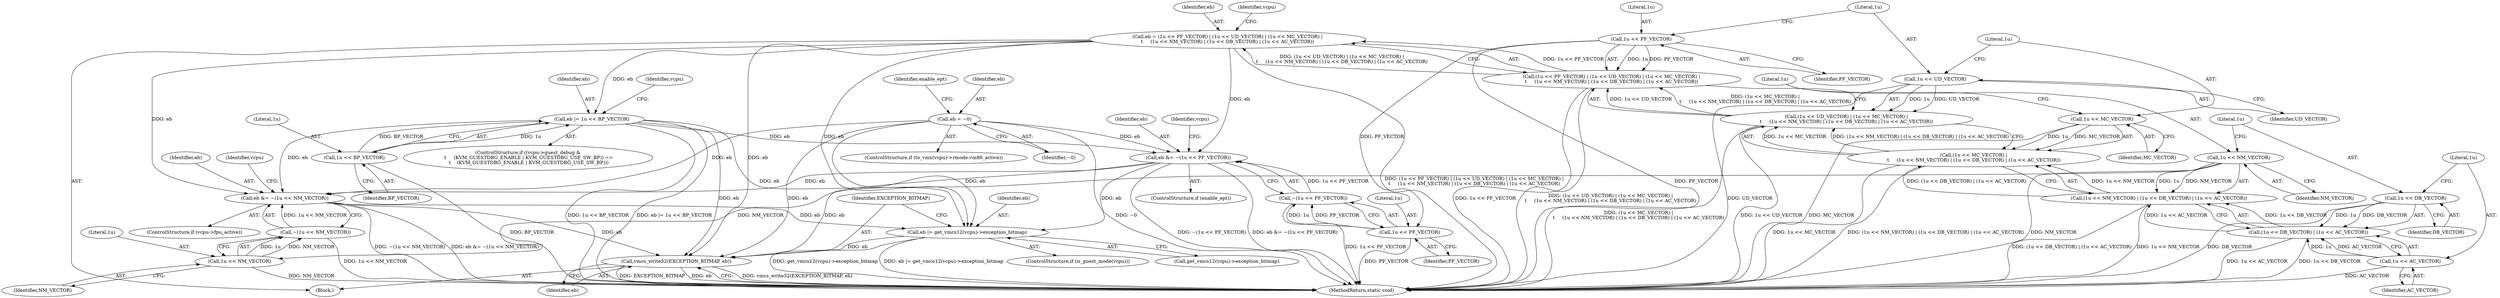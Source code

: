digraph "0_linux_54a20552e1eae07aa240fa370a0293e006b5faed_1@API" {
"1000185" [label="(Call,vmcs_write32(EXCEPTION_BITMAP, eb))"];
"1000106" [label="(Call,eb = (1u << PF_VECTOR) | (1u << UD_VECTOR) | (1u << MC_VECTOR) |\n\t     (1u << NM_VECTOR) | (1u << DB_VECTOR) | (1u << AC_VECTOR))"];
"1000108" [label="(Call,(1u << PF_VECTOR) | (1u << UD_VECTOR) | (1u << MC_VECTOR) |\n\t     (1u << NM_VECTOR) | (1u << DB_VECTOR) | (1u << AC_VECTOR))"];
"1000109" [label="(Call,1u << PF_VECTOR)"];
"1000112" [label="(Call,(1u << UD_VECTOR) | (1u << MC_VECTOR) |\n\t     (1u << NM_VECTOR) | (1u << DB_VECTOR) | (1u << AC_VECTOR))"];
"1000113" [label="(Call,1u << UD_VECTOR)"];
"1000116" [label="(Call,(1u << MC_VECTOR) |\n\t     (1u << NM_VECTOR) | (1u << DB_VECTOR) | (1u << AC_VECTOR))"];
"1000117" [label="(Call,1u << MC_VECTOR)"];
"1000120" [label="(Call,(1u << NM_VECTOR) | (1u << DB_VECTOR) | (1u << AC_VECTOR))"];
"1000121" [label="(Call,1u << NM_VECTOR)"];
"1000124" [label="(Call,(1u << DB_VECTOR) | (1u << AC_VECTOR))"];
"1000125" [label="(Call,1u << DB_VECTOR)"];
"1000128" [label="(Call,1u << AC_VECTOR)"];
"1000143" [label="(Call,eb |= 1u << BP_VECTOR)"];
"1000145" [label="(Call,1u << BP_VECTOR)"];
"1000179" [label="(Call,eb |= get_vmcs12(vcpu)->exception_bitmap)"];
"1000170" [label="(Call,eb &= ~(1u << NM_VECTOR))"];
"1000155" [label="(Call,eb = ~0)"];
"1000160" [label="(Call,eb &= ~(1u << PF_VECTOR))"];
"1000162" [label="(Call,~(1u << PF_VECTOR))"];
"1000163" [label="(Call,1u << PF_VECTOR)"];
"1000172" [label="(Call,~(1u << NM_VECTOR))"];
"1000173" [label="(Call,1u << NM_VECTOR)"];
"1000116" [label="(Call,(1u << MC_VECTOR) |\n\t     (1u << NM_VECTOR) | (1u << DB_VECTOR) | (1u << AC_VECTOR))"];
"1000143" [label="(Call,eb |= 1u << BP_VECTOR)"];
"1000173" [label="(Call,1u << NM_VECTOR)"];
"1000161" [label="(Identifier,eb)"];
"1000124" [label="(Call,(1u << DB_VECTOR) | (1u << AC_VECTOR))"];
"1000156" [label="(Identifier,eb)"];
"1000114" [label="(Literal,1u)"];
"1000128" [label="(Call,1u << AC_VECTOR)"];
"1000168" [label="(Identifier,vcpu)"];
"1000186" [label="(Identifier,EXCEPTION_BITMAP)"];
"1000118" [label="(Literal,1u)"];
"1000123" [label="(Identifier,NM_VECTOR)"];
"1000155" [label="(Call,eb = ~0)"];
"1000125" [label="(Call,1u << DB_VECTOR)"];
"1000115" [label="(Identifier,UD_VECTOR)"];
"1000152" [label="(Identifier,vcpu)"];
"1000166" [label="(ControlStructure,if (vcpu->fpu_active))"];
"1000119" [label="(Identifier,MC_VECTOR)"];
"1000164" [label="(Literal,1u)"];
"1000174" [label="(Literal,1u)"];
"1000159" [label="(Identifier,enable_ept)"];
"1000120" [label="(Call,(1u << NM_VECTOR) | (1u << DB_VECTOR) | (1u << AC_VECTOR))"];
"1000110" [label="(Literal,1u)"];
"1000162" [label="(Call,~(1u << PF_VECTOR))"];
"1000187" [label="(Identifier,eb)"];
"1000129" [label="(Literal,1u)"];
"1000145" [label="(Call,1u << BP_VECTOR)"];
"1000171" [label="(Identifier,eb)"];
"1000157" [label="(Identifier,~0)"];
"1000108" [label="(Call,(1u << PF_VECTOR) | (1u << UD_VECTOR) | (1u << MC_VECTOR) |\n\t     (1u << NM_VECTOR) | (1u << DB_VECTOR) | (1u << AC_VECTOR))"];
"1000127" [label="(Identifier,DB_VECTOR)"];
"1000126" [label="(Literal,1u)"];
"1000130" [label="(Identifier,AC_VECTOR)"];
"1000144" [label="(Identifier,eb)"];
"1000178" [label="(Identifier,vcpu)"];
"1000117" [label="(Call,1u << MC_VECTOR)"];
"1000176" [label="(ControlStructure,if (is_guest_mode(vcpu)))"];
"1000107" [label="(Identifier,eb)"];
"1000170" [label="(Call,eb &= ~(1u << NM_VECTOR))"];
"1000135" [label="(Identifier,vcpu)"];
"1000146" [label="(Literal,1u)"];
"1000106" [label="(Call,eb = (1u << PF_VECTOR) | (1u << UD_VECTOR) | (1u << MC_VECTOR) |\n\t     (1u << NM_VECTOR) | (1u << DB_VECTOR) | (1u << AC_VECTOR))"];
"1000112" [label="(Call,(1u << UD_VECTOR) | (1u << MC_VECTOR) |\n\t     (1u << NM_VECTOR) | (1u << DB_VECTOR) | (1u << AC_VECTOR))"];
"1000111" [label="(Identifier,PF_VECTOR)"];
"1000121" [label="(Call,1u << NM_VECTOR)"];
"1000158" [label="(ControlStructure,if (enable_ept))"];
"1000175" [label="(Identifier,NM_VECTOR)"];
"1000148" [label="(ControlStructure,if (to_vmx(vcpu)->rmode.vm86_active))"];
"1000180" [label="(Identifier,eb)"];
"1000163" [label="(Call,1u << PF_VECTOR)"];
"1000113" [label="(Call,1u << UD_VECTOR)"];
"1000109" [label="(Call,1u << PF_VECTOR)"];
"1000122" [label="(Literal,1u)"];
"1000188" [label="(MethodReturn,static void)"];
"1000172" [label="(Call,~(1u << NM_VECTOR))"];
"1000160" [label="(Call,eb &= ~(1u << PF_VECTOR))"];
"1000179" [label="(Call,eb |= get_vmcs12(vcpu)->exception_bitmap)"];
"1000147" [label="(Identifier,BP_VECTOR)"];
"1000181" [label="(Call,get_vmcs12(vcpu)->exception_bitmap)"];
"1000131" [label="(ControlStructure,if ((vcpu->guest_debug &\n \t     (KVM_GUESTDBG_ENABLE | KVM_GUESTDBG_USE_SW_BP)) ==\n \t    (KVM_GUESTDBG_ENABLE | KVM_GUESTDBG_USE_SW_BP)))"];
"1000104" [label="(Block,)"];
"1000185" [label="(Call,vmcs_write32(EXCEPTION_BITMAP, eb))"];
"1000165" [label="(Identifier,PF_VECTOR)"];
"1000185" -> "1000104"  [label="AST: "];
"1000185" -> "1000187"  [label="CFG: "];
"1000186" -> "1000185"  [label="AST: "];
"1000187" -> "1000185"  [label="AST: "];
"1000188" -> "1000185"  [label="CFG: "];
"1000185" -> "1000188"  [label="DDG: vmcs_write32(EXCEPTION_BITMAP, eb)"];
"1000185" -> "1000188"  [label="DDG: EXCEPTION_BITMAP"];
"1000185" -> "1000188"  [label="DDG: eb"];
"1000106" -> "1000185"  [label="DDG: eb"];
"1000143" -> "1000185"  [label="DDG: eb"];
"1000179" -> "1000185"  [label="DDG: eb"];
"1000170" -> "1000185"  [label="DDG: eb"];
"1000155" -> "1000185"  [label="DDG: eb"];
"1000160" -> "1000185"  [label="DDG: eb"];
"1000106" -> "1000104"  [label="AST: "];
"1000106" -> "1000108"  [label="CFG: "];
"1000107" -> "1000106"  [label="AST: "];
"1000108" -> "1000106"  [label="AST: "];
"1000135" -> "1000106"  [label="CFG: "];
"1000106" -> "1000188"  [label="DDG: (1u << PF_VECTOR) | (1u << UD_VECTOR) | (1u << MC_VECTOR) |\n\t     (1u << NM_VECTOR) | (1u << DB_VECTOR) | (1u << AC_VECTOR)"];
"1000108" -> "1000106"  [label="DDG: 1u << PF_VECTOR"];
"1000108" -> "1000106"  [label="DDG: (1u << UD_VECTOR) | (1u << MC_VECTOR) |\n\t     (1u << NM_VECTOR) | (1u << DB_VECTOR) | (1u << AC_VECTOR)"];
"1000106" -> "1000143"  [label="DDG: eb"];
"1000106" -> "1000160"  [label="DDG: eb"];
"1000106" -> "1000170"  [label="DDG: eb"];
"1000106" -> "1000179"  [label="DDG: eb"];
"1000108" -> "1000112"  [label="CFG: "];
"1000109" -> "1000108"  [label="AST: "];
"1000112" -> "1000108"  [label="AST: "];
"1000108" -> "1000188"  [label="DDG: (1u << UD_VECTOR) | (1u << MC_VECTOR) |\n\t     (1u << NM_VECTOR) | (1u << DB_VECTOR) | (1u << AC_VECTOR)"];
"1000108" -> "1000188"  [label="DDG: 1u << PF_VECTOR"];
"1000109" -> "1000108"  [label="DDG: 1u"];
"1000109" -> "1000108"  [label="DDG: PF_VECTOR"];
"1000112" -> "1000108"  [label="DDG: 1u << UD_VECTOR"];
"1000112" -> "1000108"  [label="DDG: (1u << MC_VECTOR) |\n\t     (1u << NM_VECTOR) | (1u << DB_VECTOR) | (1u << AC_VECTOR)"];
"1000109" -> "1000111"  [label="CFG: "];
"1000110" -> "1000109"  [label="AST: "];
"1000111" -> "1000109"  [label="AST: "];
"1000114" -> "1000109"  [label="CFG: "];
"1000109" -> "1000188"  [label="DDG: PF_VECTOR"];
"1000109" -> "1000163"  [label="DDG: PF_VECTOR"];
"1000112" -> "1000116"  [label="CFG: "];
"1000113" -> "1000112"  [label="AST: "];
"1000116" -> "1000112"  [label="AST: "];
"1000112" -> "1000188"  [label="DDG: 1u << UD_VECTOR"];
"1000112" -> "1000188"  [label="DDG: (1u << MC_VECTOR) |\n\t     (1u << NM_VECTOR) | (1u << DB_VECTOR) | (1u << AC_VECTOR)"];
"1000113" -> "1000112"  [label="DDG: 1u"];
"1000113" -> "1000112"  [label="DDG: UD_VECTOR"];
"1000116" -> "1000112"  [label="DDG: 1u << MC_VECTOR"];
"1000116" -> "1000112"  [label="DDG: (1u << NM_VECTOR) | (1u << DB_VECTOR) | (1u << AC_VECTOR)"];
"1000113" -> "1000115"  [label="CFG: "];
"1000114" -> "1000113"  [label="AST: "];
"1000115" -> "1000113"  [label="AST: "];
"1000118" -> "1000113"  [label="CFG: "];
"1000113" -> "1000188"  [label="DDG: UD_VECTOR"];
"1000116" -> "1000120"  [label="CFG: "];
"1000117" -> "1000116"  [label="AST: "];
"1000120" -> "1000116"  [label="AST: "];
"1000116" -> "1000188"  [label="DDG: 1u << MC_VECTOR"];
"1000116" -> "1000188"  [label="DDG: (1u << NM_VECTOR) | (1u << DB_VECTOR) | (1u << AC_VECTOR)"];
"1000117" -> "1000116"  [label="DDG: 1u"];
"1000117" -> "1000116"  [label="DDG: MC_VECTOR"];
"1000120" -> "1000116"  [label="DDG: 1u << NM_VECTOR"];
"1000120" -> "1000116"  [label="DDG: (1u << DB_VECTOR) | (1u << AC_VECTOR)"];
"1000117" -> "1000119"  [label="CFG: "];
"1000118" -> "1000117"  [label="AST: "];
"1000119" -> "1000117"  [label="AST: "];
"1000122" -> "1000117"  [label="CFG: "];
"1000117" -> "1000188"  [label="DDG: MC_VECTOR"];
"1000120" -> "1000124"  [label="CFG: "];
"1000121" -> "1000120"  [label="AST: "];
"1000124" -> "1000120"  [label="AST: "];
"1000120" -> "1000188"  [label="DDG: 1u << NM_VECTOR"];
"1000120" -> "1000188"  [label="DDG: (1u << DB_VECTOR) | (1u << AC_VECTOR)"];
"1000121" -> "1000120"  [label="DDG: 1u"];
"1000121" -> "1000120"  [label="DDG: NM_VECTOR"];
"1000124" -> "1000120"  [label="DDG: 1u << DB_VECTOR"];
"1000124" -> "1000120"  [label="DDG: 1u << AC_VECTOR"];
"1000121" -> "1000123"  [label="CFG: "];
"1000122" -> "1000121"  [label="AST: "];
"1000123" -> "1000121"  [label="AST: "];
"1000126" -> "1000121"  [label="CFG: "];
"1000121" -> "1000188"  [label="DDG: NM_VECTOR"];
"1000121" -> "1000173"  [label="DDG: NM_VECTOR"];
"1000124" -> "1000128"  [label="CFG: "];
"1000125" -> "1000124"  [label="AST: "];
"1000128" -> "1000124"  [label="AST: "];
"1000124" -> "1000188"  [label="DDG: 1u << DB_VECTOR"];
"1000124" -> "1000188"  [label="DDG: 1u << AC_VECTOR"];
"1000125" -> "1000124"  [label="DDG: 1u"];
"1000125" -> "1000124"  [label="DDG: DB_VECTOR"];
"1000128" -> "1000124"  [label="DDG: 1u"];
"1000128" -> "1000124"  [label="DDG: AC_VECTOR"];
"1000125" -> "1000127"  [label="CFG: "];
"1000126" -> "1000125"  [label="AST: "];
"1000127" -> "1000125"  [label="AST: "];
"1000129" -> "1000125"  [label="CFG: "];
"1000125" -> "1000188"  [label="DDG: DB_VECTOR"];
"1000128" -> "1000130"  [label="CFG: "];
"1000129" -> "1000128"  [label="AST: "];
"1000130" -> "1000128"  [label="AST: "];
"1000128" -> "1000188"  [label="DDG: AC_VECTOR"];
"1000143" -> "1000131"  [label="AST: "];
"1000143" -> "1000145"  [label="CFG: "];
"1000144" -> "1000143"  [label="AST: "];
"1000145" -> "1000143"  [label="AST: "];
"1000152" -> "1000143"  [label="CFG: "];
"1000143" -> "1000188"  [label="DDG: eb |= 1u << BP_VECTOR"];
"1000143" -> "1000188"  [label="DDG: 1u << BP_VECTOR"];
"1000145" -> "1000143"  [label="DDG: 1u"];
"1000145" -> "1000143"  [label="DDG: BP_VECTOR"];
"1000143" -> "1000160"  [label="DDG: eb"];
"1000143" -> "1000170"  [label="DDG: eb"];
"1000143" -> "1000179"  [label="DDG: eb"];
"1000145" -> "1000147"  [label="CFG: "];
"1000146" -> "1000145"  [label="AST: "];
"1000147" -> "1000145"  [label="AST: "];
"1000145" -> "1000188"  [label="DDG: BP_VECTOR"];
"1000179" -> "1000176"  [label="AST: "];
"1000179" -> "1000181"  [label="CFG: "];
"1000180" -> "1000179"  [label="AST: "];
"1000181" -> "1000179"  [label="AST: "];
"1000186" -> "1000179"  [label="CFG: "];
"1000179" -> "1000188"  [label="DDG: eb |= get_vmcs12(vcpu)->exception_bitmap"];
"1000179" -> "1000188"  [label="DDG: get_vmcs12(vcpu)->exception_bitmap"];
"1000170" -> "1000179"  [label="DDG: eb"];
"1000155" -> "1000179"  [label="DDG: eb"];
"1000160" -> "1000179"  [label="DDG: eb"];
"1000170" -> "1000166"  [label="AST: "];
"1000170" -> "1000172"  [label="CFG: "];
"1000171" -> "1000170"  [label="AST: "];
"1000172" -> "1000170"  [label="AST: "];
"1000178" -> "1000170"  [label="CFG: "];
"1000170" -> "1000188"  [label="DDG: ~(1u << NM_VECTOR)"];
"1000170" -> "1000188"  [label="DDG: eb &= ~(1u << NM_VECTOR)"];
"1000155" -> "1000170"  [label="DDG: eb"];
"1000160" -> "1000170"  [label="DDG: eb"];
"1000172" -> "1000170"  [label="DDG: 1u << NM_VECTOR"];
"1000155" -> "1000148"  [label="AST: "];
"1000155" -> "1000157"  [label="CFG: "];
"1000156" -> "1000155"  [label="AST: "];
"1000157" -> "1000155"  [label="AST: "];
"1000159" -> "1000155"  [label="CFG: "];
"1000155" -> "1000188"  [label="DDG: ~0"];
"1000155" -> "1000160"  [label="DDG: eb"];
"1000160" -> "1000158"  [label="AST: "];
"1000160" -> "1000162"  [label="CFG: "];
"1000161" -> "1000160"  [label="AST: "];
"1000162" -> "1000160"  [label="AST: "];
"1000168" -> "1000160"  [label="CFG: "];
"1000160" -> "1000188"  [label="DDG: eb &= ~(1u << PF_VECTOR)"];
"1000160" -> "1000188"  [label="DDG: ~(1u << PF_VECTOR)"];
"1000162" -> "1000160"  [label="DDG: 1u << PF_VECTOR"];
"1000162" -> "1000163"  [label="CFG: "];
"1000163" -> "1000162"  [label="AST: "];
"1000162" -> "1000188"  [label="DDG: 1u << PF_VECTOR"];
"1000163" -> "1000162"  [label="DDG: 1u"];
"1000163" -> "1000162"  [label="DDG: PF_VECTOR"];
"1000163" -> "1000165"  [label="CFG: "];
"1000164" -> "1000163"  [label="AST: "];
"1000165" -> "1000163"  [label="AST: "];
"1000163" -> "1000188"  [label="DDG: PF_VECTOR"];
"1000172" -> "1000173"  [label="CFG: "];
"1000173" -> "1000172"  [label="AST: "];
"1000172" -> "1000188"  [label="DDG: 1u << NM_VECTOR"];
"1000173" -> "1000172"  [label="DDG: 1u"];
"1000173" -> "1000172"  [label="DDG: NM_VECTOR"];
"1000173" -> "1000175"  [label="CFG: "];
"1000174" -> "1000173"  [label="AST: "];
"1000175" -> "1000173"  [label="AST: "];
"1000173" -> "1000188"  [label="DDG: NM_VECTOR"];
}
